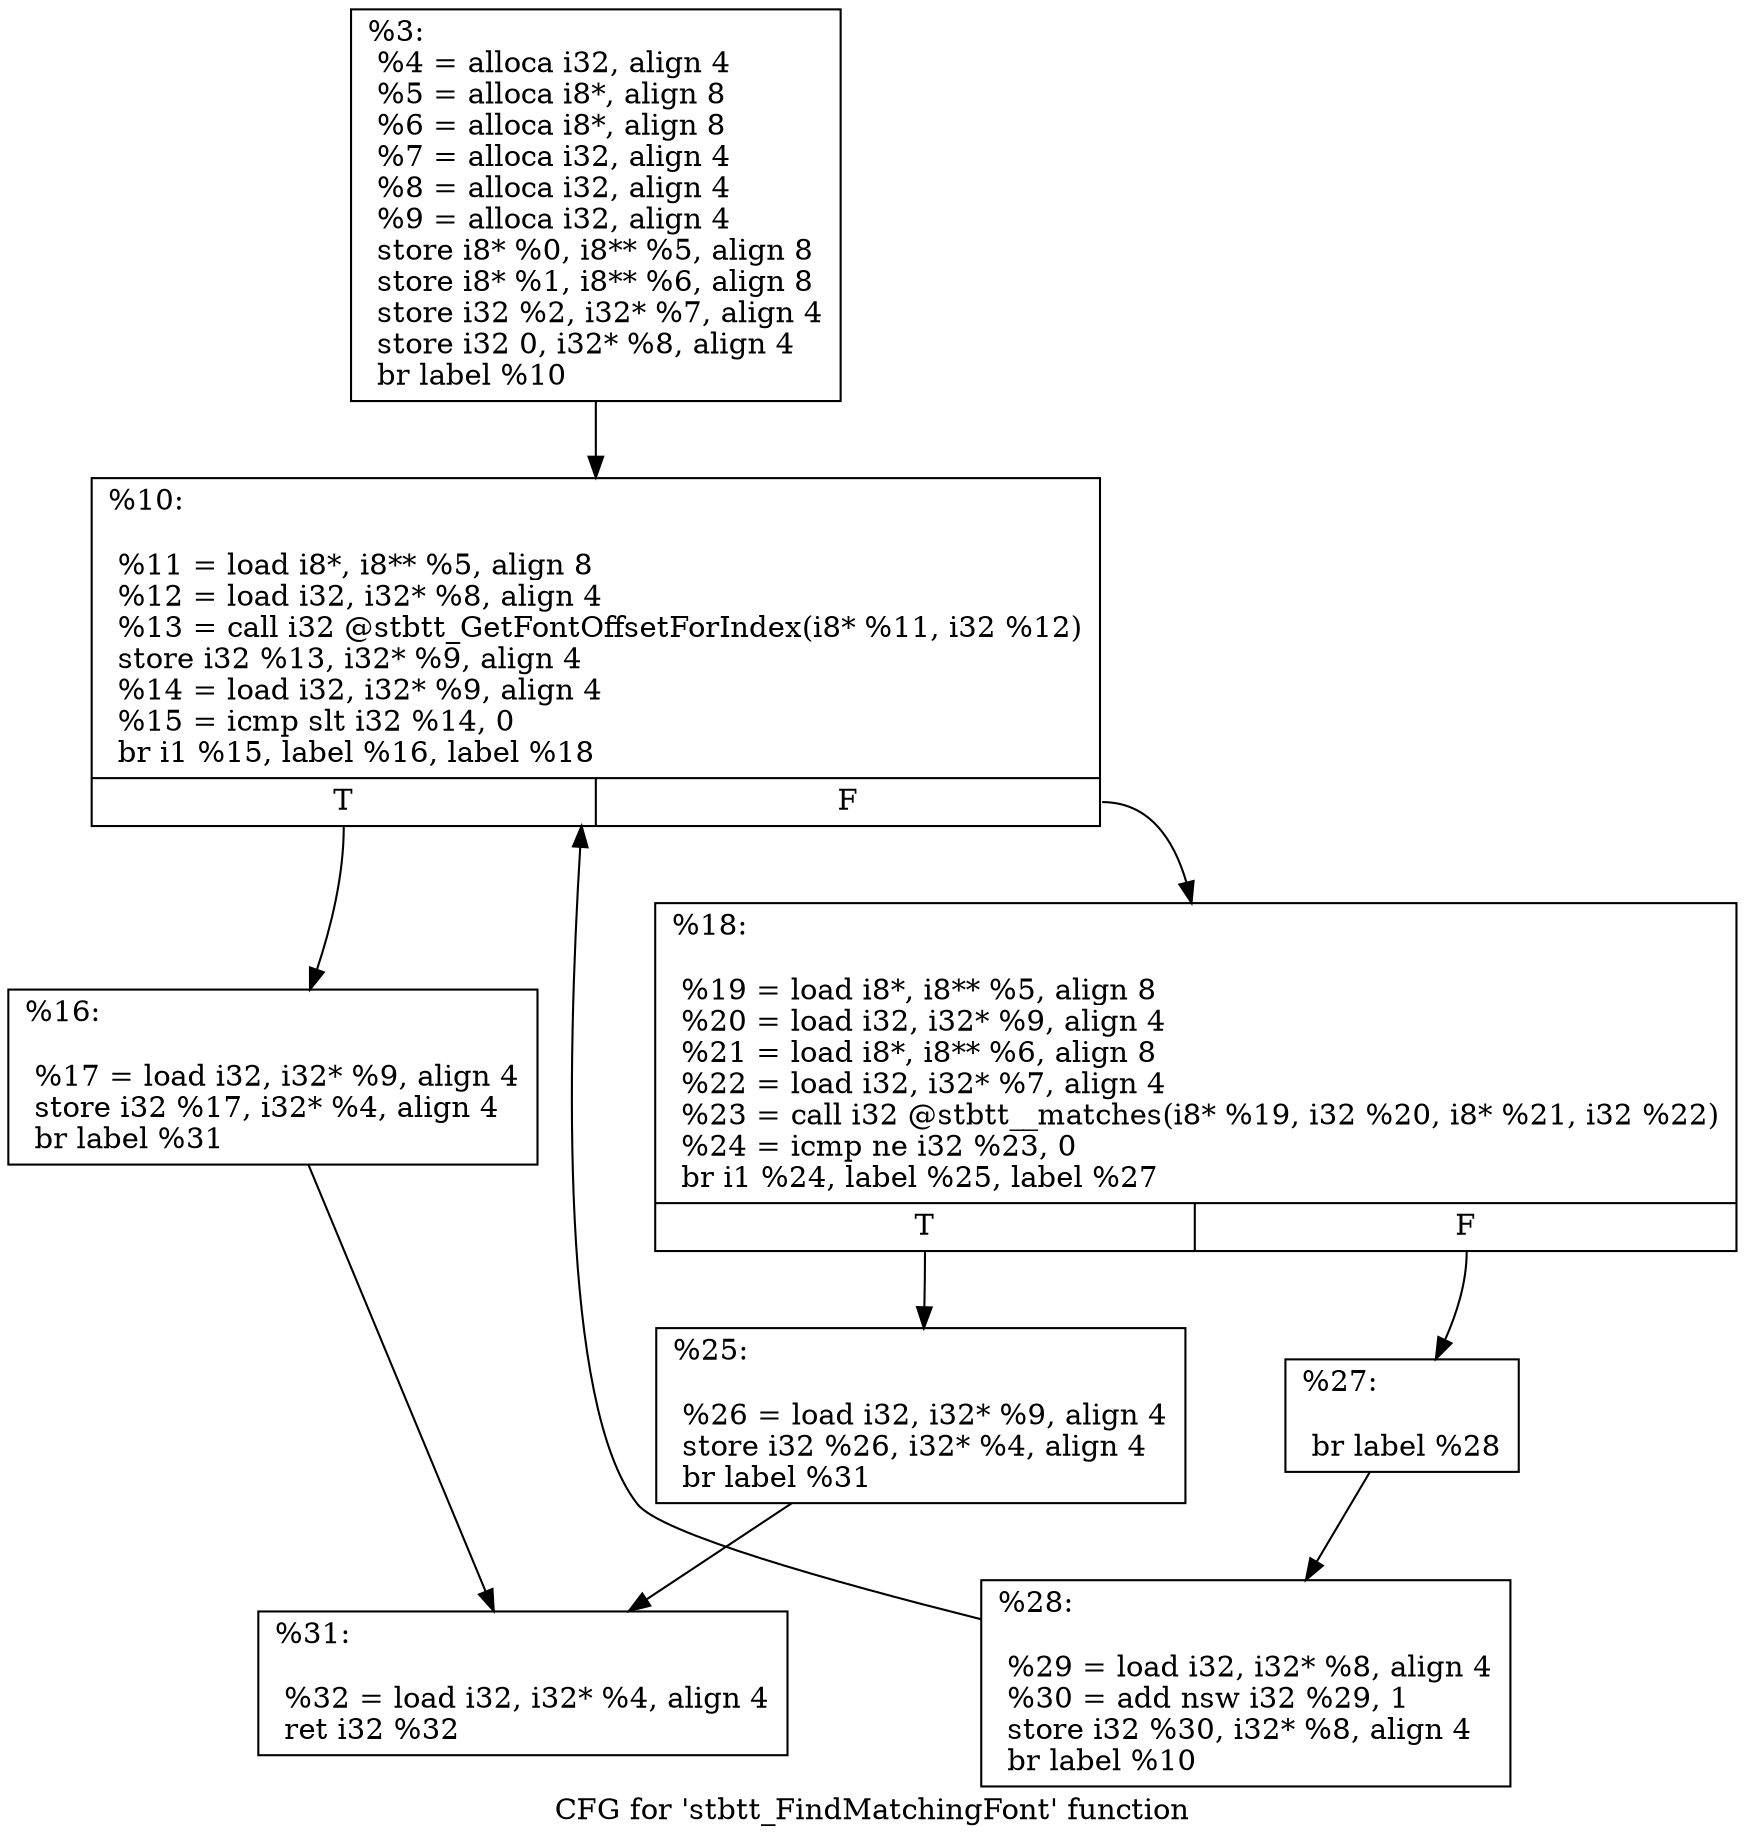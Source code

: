 digraph "CFG for 'stbtt_FindMatchingFont' function" {
	label="CFG for 'stbtt_FindMatchingFont' function";

	Node0x2a5d600 [shape=record,label="{%3:\l  %4 = alloca i32, align 4\l  %5 = alloca i8*, align 8\l  %6 = alloca i8*, align 8\l  %7 = alloca i32, align 4\l  %8 = alloca i32, align 4\l  %9 = alloca i32, align 4\l  store i8* %0, i8** %5, align 8\l  store i8* %1, i8** %6, align 8\l  store i32 %2, i32* %7, align 4\l  store i32 0, i32* %8, align 4\l  br label %10\l}"];
	Node0x2a5d600 -> Node0x2a5d6c0;
	Node0x2a5d6c0 [shape=record,label="{%10:\l\l  %11 = load i8*, i8** %5, align 8\l  %12 = load i32, i32* %8, align 4\l  %13 = call i32 @stbtt_GetFontOffsetForIndex(i8* %11, i32 %12)\l  store i32 %13, i32* %9, align 4\l  %14 = load i32, i32* %9, align 4\l  %15 = icmp slt i32 %14, 0\l  br i1 %15, label %16, label %18\l|{<s0>T|<s1>F}}"];
	Node0x2a5d6c0:s0 -> Node0x2a60020;
	Node0x2a5d6c0:s1 -> Node0x2a60070;
	Node0x2a60020 [shape=record,label="{%16:\l\l  %17 = load i32, i32* %9, align 4\l  store i32 %17, i32* %4, align 4\l  br label %31\l}"];
	Node0x2a60020 -> Node0x2a60320;
	Node0x2a60070 [shape=record,label="{%18:\l\l  %19 = load i8*, i8** %5, align 8\l  %20 = load i32, i32* %9, align 4\l  %21 = load i8*, i8** %6, align 8\l  %22 = load i32, i32* %7, align 4\l  %23 = call i32 @stbtt__matches(i8* %19, i32 %20, i8* %21, i32 %22)\l  %24 = icmp ne i32 %23, 0\l  br i1 %24, label %25, label %27\l|{<s0>T|<s1>F}}"];
	Node0x2a60070:s0 -> Node0x2a60800;
	Node0x2a60070:s1 -> Node0x2a60850;
	Node0x2a60800 [shape=record,label="{%25:\l\l  %26 = load i32, i32* %9, align 4\l  store i32 %26, i32* %4, align 4\l  br label %31\l}"];
	Node0x2a60800 -> Node0x2a60320;
	Node0x2a60850 [shape=record,label="{%27:\l\l  br label %28\l}"];
	Node0x2a60850 -> Node0x2a60ab0;
	Node0x2a60ab0 [shape=record,label="{%28:\l\l  %29 = load i32, i32* %8, align 4\l  %30 = add nsw i32 %29, 1\l  store i32 %30, i32* %8, align 4\l  br label %10\l}"];
	Node0x2a60ab0 -> Node0x2a5d6c0;
	Node0x2a60320 [shape=record,label="{%31:\l\l  %32 = load i32, i32* %4, align 4\l  ret i32 %32\l}"];
}
